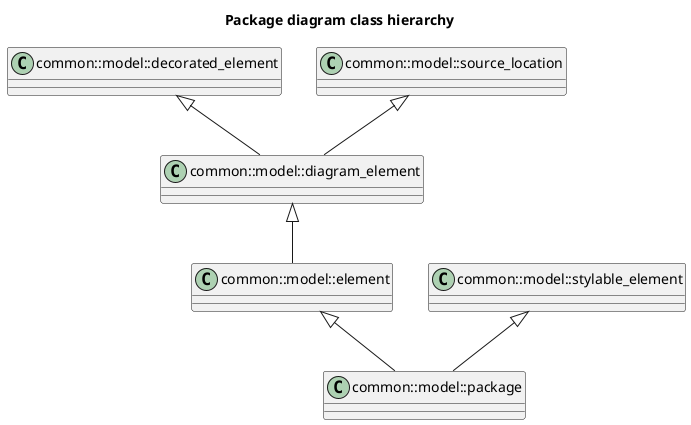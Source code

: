 @startuml
title Package diagram class hierarchy
class "common::model::decorated_element" as C_0001117102382624673118
class C_0001117102382624673118 [[classclanguml_1_1common_1_1model_1_1decorated__element.html{Base class for decorated diagram elements}]] {
__
}
class "common::model::stylable_element" as C_0002077846075979426940
class C_0002077846075979426940 [[classclanguml_1_1common_1_1model_1_1stylable__element.html{Diagram elements to which style can be applied.}]] {
__
}
class "common::model::source_location" as C_0000895261582183440230
class C_0000895261582183440230 [[classclanguml_1_1common_1_1model_1_1source__location.html{Base class of all diagram elements that have source location.}]] {
__
}
class "common::model::diagram_element" as C_0001073500714379115414
class C_0001073500714379115414 [[classclanguml_1_1common_1_1model_1_1diagram__element.html{Base class for standalone diagram elements.}]] {
__
}
class "common::model::element" as C_0002069520381434407937
class C_0002069520381434407937 [[classclanguml_1_1common_1_1model_1_1element.html{Base class for any element qualified by namespace.}]] {
__
}
class "common::model::package" as C_0002143286684830686854
class C_0002143286684830686854 [[classclanguml_1_1common_1_1model_1_1package.html{Diagram element representing namespace or directory package}]] {
__
}
C_0001117102382624673118 <|-- C_0001073500714379115414
C_0000895261582183440230 <|-- C_0001073500714379115414
C_0001073500714379115414 <|-- C_0002069520381434407937
C_0002069520381434407937 <|-- C_0002143286684830686854
C_0002077846075979426940 <|-- C_0002143286684830686854

'Generated with clang-uml, version 0.4.0-7-g8a6b497
'LLVM version Ubuntu clang version 16.0.6 (++20230710042027+7cbf1a259152-1~exp1~20230710162048.105)
@enduml
